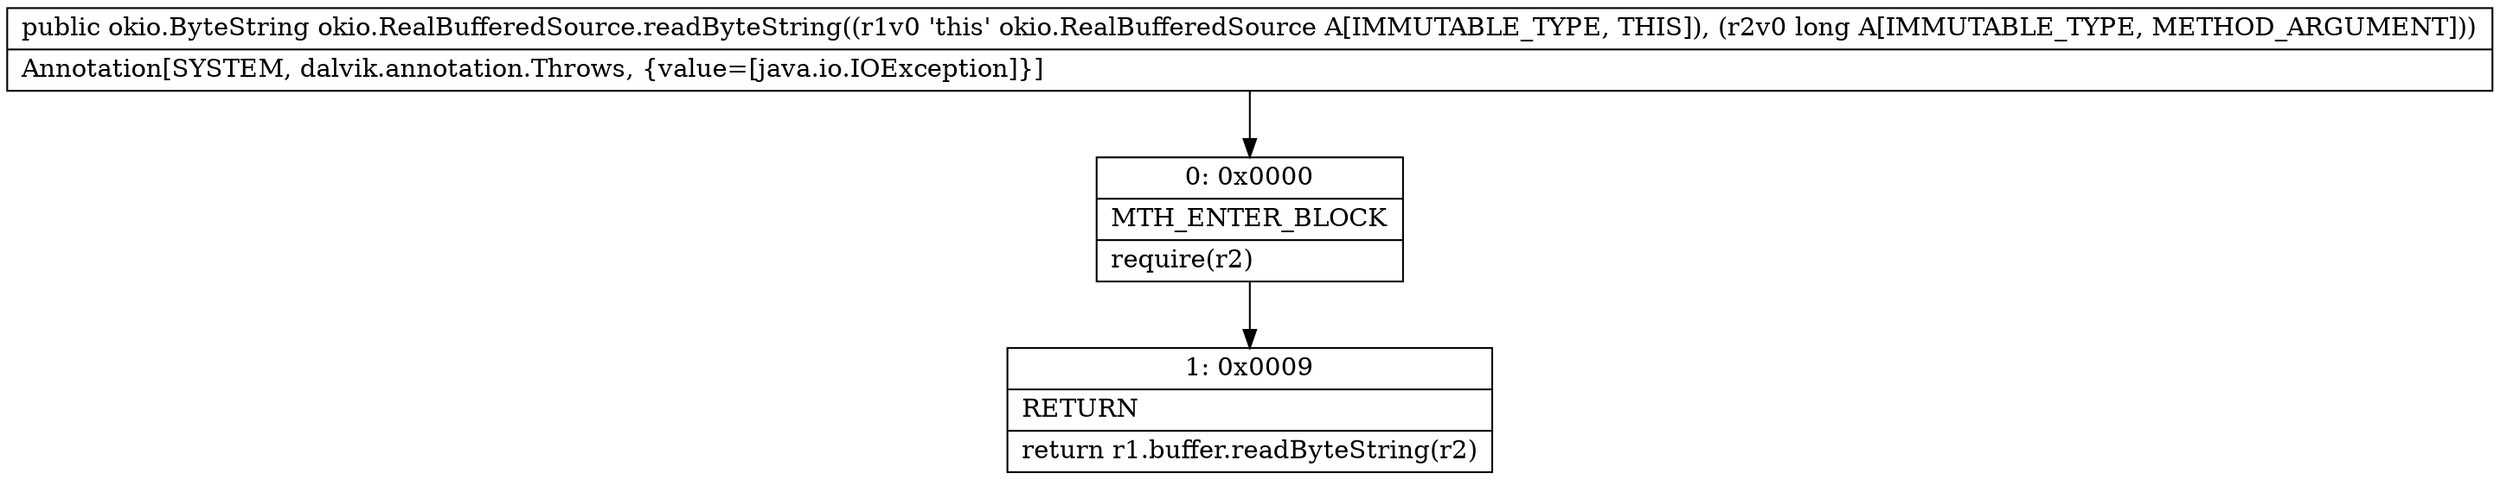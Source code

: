 digraph "CFG forokio.RealBufferedSource.readByteString(J)Lokio\/ByteString;" {
Node_0 [shape=record,label="{0\:\ 0x0000|MTH_ENTER_BLOCK\l|require(r2)\l}"];
Node_1 [shape=record,label="{1\:\ 0x0009|RETURN\l|return r1.buffer.readByteString(r2)\l}"];
MethodNode[shape=record,label="{public okio.ByteString okio.RealBufferedSource.readByteString((r1v0 'this' okio.RealBufferedSource A[IMMUTABLE_TYPE, THIS]), (r2v0 long A[IMMUTABLE_TYPE, METHOD_ARGUMENT]))  | Annotation[SYSTEM, dalvik.annotation.Throws, \{value=[java.io.IOException]\}]\l}"];
MethodNode -> Node_0;
Node_0 -> Node_1;
}

